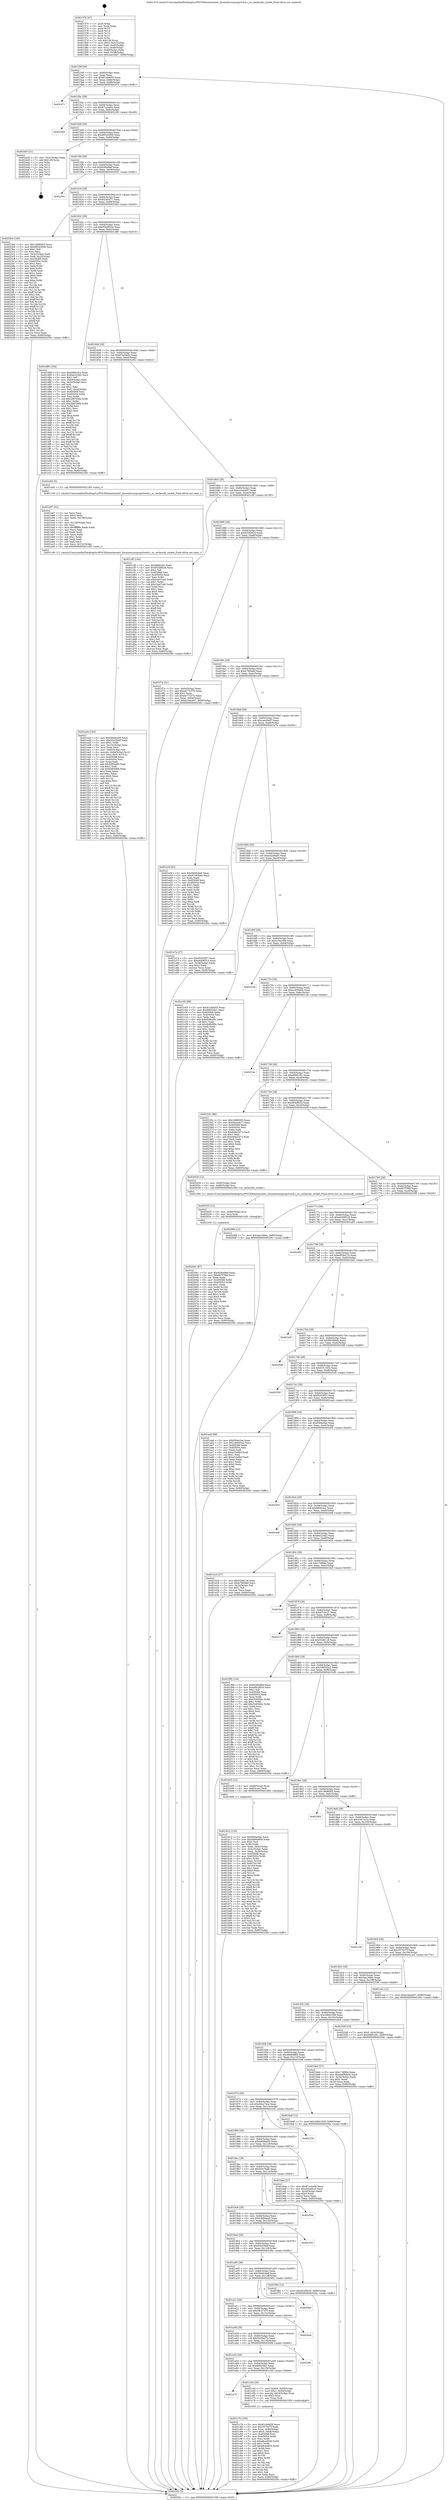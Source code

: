 digraph "0x401570" {
  label = "0x401570 (/mnt/c/Users/mathe/Desktop/tcc/POCII/binaries/extr_linuxnetsunrpcxprtsock.c_xs_reclassify_socket_Final-ollvm.out::main(0))"
  labelloc = "t"
  node[shape=record]

  Entry [label="",width=0.3,height=0.3,shape=circle,fillcolor=black,style=filled]
  "0x40159f" [label="{
     0x40159f [29]\l
     | [instrs]\l
     &nbsp;&nbsp;0x40159f \<+3\>: mov -0x80(%rbp),%eax\l
     &nbsp;&nbsp;0x4015a2 \<+2\>: mov %eax,%ecx\l
     &nbsp;&nbsp;0x4015a4 \<+6\>: sub $0x81c6dd55,%ecx\l
     &nbsp;&nbsp;0x4015aa \<+6\>: mov %eax,-0x84(%rbp)\l
     &nbsp;&nbsp;0x4015b0 \<+6\>: mov %ecx,-0x88(%rbp)\l
     &nbsp;&nbsp;0x4015b6 \<+6\>: je 0000000000402471 \<main+0xf01\>\l
  }"]
  "0x402471" [label="{
     0x402471\l
  }", style=dashed]
  "0x4015bc" [label="{
     0x4015bc [28]\l
     | [instrs]\l
     &nbsp;&nbsp;0x4015bc \<+5\>: jmp 00000000004015c1 \<main+0x51\>\l
     &nbsp;&nbsp;0x4015c1 \<+6\>: mov -0x84(%rbp),%eax\l
     &nbsp;&nbsp;0x4015c7 \<+5\>: sub $0x87cc4a04,%eax\l
     &nbsp;&nbsp;0x4015cc \<+6\>: mov %eax,-0x8c(%rbp)\l
     &nbsp;&nbsp;0x4015d2 \<+6\>: je 0000000000402249 \<main+0xcd9\>\l
  }"]
  Exit [label="",width=0.3,height=0.3,shape=circle,fillcolor=black,style=filled,peripheries=2]
  "0x402249" [label="{
     0x402249\l
  }", style=dashed]
  "0x4015d8" [label="{
     0x4015d8 [28]\l
     | [instrs]\l
     &nbsp;&nbsp;0x4015d8 \<+5\>: jmp 00000000004015dd \<main+0x6d\>\l
     &nbsp;&nbsp;0x4015dd \<+6\>: mov -0x84(%rbp),%eax\l
     &nbsp;&nbsp;0x4015e3 \<+5\>: sub $0x88543008,%eax\l
     &nbsp;&nbsp;0x4015e8 \<+6\>: mov %eax,-0x90(%rbp)\l
     &nbsp;&nbsp;0x4015ee \<+6\>: je 0000000000402440 \<main+0xed0\>\l
  }"]
  "0x402041" [label="{
     0x402041 [87]\l
     | [instrs]\l
     &nbsp;&nbsp;0x402041 \<+5\>: mov $0x9280d9ef,%eax\l
     &nbsp;&nbsp;0x402046 \<+5\>: mov $0xd97f7f9d,%ecx\l
     &nbsp;&nbsp;0x40204b \<+2\>: xor %edx,%edx\l
     &nbsp;&nbsp;0x40204d \<+8\>: mov 0x405068,%r8d\l
     &nbsp;&nbsp;0x402055 \<+8\>: mov 0x405054,%r9d\l
     &nbsp;&nbsp;0x40205d \<+3\>: sub $0x1,%edx\l
     &nbsp;&nbsp;0x402060 \<+3\>: mov %r8d,%r10d\l
     &nbsp;&nbsp;0x402063 \<+3\>: add %edx,%r10d\l
     &nbsp;&nbsp;0x402066 \<+4\>: imul %r10d,%r8d\l
     &nbsp;&nbsp;0x40206a \<+4\>: and $0x1,%r8d\l
     &nbsp;&nbsp;0x40206e \<+4\>: cmp $0x0,%r8d\l
     &nbsp;&nbsp;0x402072 \<+4\>: sete %r11b\l
     &nbsp;&nbsp;0x402076 \<+4\>: cmp $0xa,%r9d\l
     &nbsp;&nbsp;0x40207a \<+3\>: setl %bl\l
     &nbsp;&nbsp;0x40207d \<+3\>: mov %r11b,%r14b\l
     &nbsp;&nbsp;0x402080 \<+3\>: and %bl,%r14b\l
     &nbsp;&nbsp;0x402083 \<+3\>: xor %bl,%r11b\l
     &nbsp;&nbsp;0x402086 \<+3\>: or %r11b,%r14b\l
     &nbsp;&nbsp;0x402089 \<+4\>: test $0x1,%r14b\l
     &nbsp;&nbsp;0x40208d \<+3\>: cmovne %ecx,%eax\l
     &nbsp;&nbsp;0x402090 \<+3\>: mov %eax,-0x80(%rbp)\l
     &nbsp;&nbsp;0x402093 \<+5\>: jmp 000000000040256c \<main+0xffc\>\l
  }"]
  "0x402440" [label="{
     0x402440 [21]\l
     | [instrs]\l
     &nbsp;&nbsp;0x402440 \<+3\>: mov -0x2c(%rbp),%eax\l
     &nbsp;&nbsp;0x402443 \<+7\>: add $0x128,%rsp\l
     &nbsp;&nbsp;0x40244a \<+1\>: pop %rbx\l
     &nbsp;&nbsp;0x40244b \<+2\>: pop %r12\l
     &nbsp;&nbsp;0x40244d \<+2\>: pop %r13\l
     &nbsp;&nbsp;0x40244f \<+2\>: pop %r14\l
     &nbsp;&nbsp;0x402451 \<+2\>: pop %r15\l
     &nbsp;&nbsp;0x402453 \<+1\>: pop %rbp\l
     &nbsp;&nbsp;0x402454 \<+1\>: ret\l
  }"]
  "0x4015f4" [label="{
     0x4015f4 [28]\l
     | [instrs]\l
     &nbsp;&nbsp;0x4015f4 \<+5\>: jmp 00000000004015f9 \<main+0x89\>\l
     &nbsp;&nbsp;0x4015f9 \<+6\>: mov -0x84(%rbp),%eax\l
     &nbsp;&nbsp;0x4015ff \<+5\>: sub $0x9280d9ef,%eax\l
     &nbsp;&nbsp;0x401604 \<+6\>: mov %eax,-0x94(%rbp)\l
     &nbsp;&nbsp;0x40160a \<+6\>: je 000000000040250c \<main+0xf9c\>\l
  }"]
  "0x402035" [label="{
     0x402035 [12]\l
     | [instrs]\l
     &nbsp;&nbsp;0x402035 \<+4\>: mov -0x60(%rbp),%rsi\l
     &nbsp;&nbsp;0x402039 \<+3\>: mov %rsi,%rdi\l
     &nbsp;&nbsp;0x40203c \<+5\>: call 0000000000401030 \<free@plt\>\l
     | [calls]\l
     &nbsp;&nbsp;0x401030 \{1\} (unknown)\l
  }"]
  "0x40250c" [label="{
     0x40250c\l
  }", style=dashed]
  "0x401610" [label="{
     0x401610 [28]\l
     | [instrs]\l
     &nbsp;&nbsp;0x401610 \<+5\>: jmp 0000000000401615 \<main+0xa5\>\l
     &nbsp;&nbsp;0x401615 \<+6\>: mov -0x84(%rbp),%eax\l
     &nbsp;&nbsp;0x40161b \<+5\>: sub $0x92cecb77,%eax\l
     &nbsp;&nbsp;0x401620 \<+6\>: mov %eax,-0x98(%rbp)\l
     &nbsp;&nbsp;0x401626 \<+6\>: je 00000000004023b4 \<main+0xe44\>\l
  }"]
  "0x401ecb" [label="{
     0x401ecb [163]\l
     | [instrs]\l
     &nbsp;&nbsp;0x401ecb \<+5\>: mov $0x5849cbe8,%ecx\l
     &nbsp;&nbsp;0x401ed0 \<+5\>: mov $0x55a259ef,%edx\l
     &nbsp;&nbsp;0x401ed5 \<+3\>: mov $0x1,%r8b\l
     &nbsp;&nbsp;0x401ed8 \<+6\>: mov -0x13c(%rbp),%esi\l
     &nbsp;&nbsp;0x401ede \<+3\>: imul %eax,%esi\l
     &nbsp;&nbsp;0x401ee1 \<+4\>: mov -0x60(%rbp),%r9\l
     &nbsp;&nbsp;0x401ee5 \<+4\>: movslq -0x64(%rbp),%r10\l
     &nbsp;&nbsp;0x401ee9 \<+4\>: mov %esi,(%r9,%r10,4)\l
     &nbsp;&nbsp;0x401eed \<+7\>: mov 0x405068,%eax\l
     &nbsp;&nbsp;0x401ef4 \<+7\>: mov 0x405054,%esi\l
     &nbsp;&nbsp;0x401efb \<+2\>: mov %eax,%edi\l
     &nbsp;&nbsp;0x401efd \<+6\>: add $0xf2f04489,%edi\l
     &nbsp;&nbsp;0x401f03 \<+3\>: sub $0x1,%edi\l
     &nbsp;&nbsp;0x401f06 \<+6\>: sub $0xf2f04489,%edi\l
     &nbsp;&nbsp;0x401f0c \<+3\>: imul %edi,%eax\l
     &nbsp;&nbsp;0x401f0f \<+3\>: and $0x1,%eax\l
     &nbsp;&nbsp;0x401f12 \<+3\>: cmp $0x0,%eax\l
     &nbsp;&nbsp;0x401f15 \<+4\>: sete %r11b\l
     &nbsp;&nbsp;0x401f19 \<+3\>: cmp $0xa,%esi\l
     &nbsp;&nbsp;0x401f1c \<+3\>: setl %bl\l
     &nbsp;&nbsp;0x401f1f \<+3\>: mov %r11b,%r14b\l
     &nbsp;&nbsp;0x401f22 \<+4\>: xor $0xff,%r14b\l
     &nbsp;&nbsp;0x401f26 \<+3\>: mov %bl,%r15b\l
     &nbsp;&nbsp;0x401f29 \<+4\>: xor $0xff,%r15b\l
     &nbsp;&nbsp;0x401f2d \<+4\>: xor $0x0,%r8b\l
     &nbsp;&nbsp;0x401f31 \<+3\>: mov %r14b,%r12b\l
     &nbsp;&nbsp;0x401f34 \<+4\>: and $0x0,%r12b\l
     &nbsp;&nbsp;0x401f38 \<+3\>: and %r8b,%r11b\l
     &nbsp;&nbsp;0x401f3b \<+3\>: mov %r15b,%r13b\l
     &nbsp;&nbsp;0x401f3e \<+4\>: and $0x0,%r13b\l
     &nbsp;&nbsp;0x401f42 \<+3\>: and %r8b,%bl\l
     &nbsp;&nbsp;0x401f45 \<+3\>: or %r11b,%r12b\l
     &nbsp;&nbsp;0x401f48 \<+3\>: or %bl,%r13b\l
     &nbsp;&nbsp;0x401f4b \<+3\>: xor %r13b,%r12b\l
     &nbsp;&nbsp;0x401f4e \<+3\>: or %r15b,%r14b\l
     &nbsp;&nbsp;0x401f51 \<+4\>: xor $0xff,%r14b\l
     &nbsp;&nbsp;0x401f55 \<+4\>: or $0x0,%r8b\l
     &nbsp;&nbsp;0x401f59 \<+3\>: and %r8b,%r14b\l
     &nbsp;&nbsp;0x401f5c \<+3\>: or %r14b,%r12b\l
     &nbsp;&nbsp;0x401f5f \<+4\>: test $0x1,%r12b\l
     &nbsp;&nbsp;0x401f63 \<+3\>: cmovne %edx,%ecx\l
     &nbsp;&nbsp;0x401f66 \<+3\>: mov %ecx,-0x80(%rbp)\l
     &nbsp;&nbsp;0x401f69 \<+5\>: jmp 000000000040256c \<main+0xffc\>\l
  }"]
  "0x4023b4" [label="{
     0x4023b4 [140]\l
     | [instrs]\l
     &nbsp;&nbsp;0x4023b4 \<+5\>: mov $0x196f6005,%eax\l
     &nbsp;&nbsp;0x4023b9 \<+5\>: mov $0x88543008,%ecx\l
     &nbsp;&nbsp;0x4023be \<+2\>: mov $0x1,%dl\l
     &nbsp;&nbsp;0x4023c0 \<+2\>: xor %esi,%esi\l
     &nbsp;&nbsp;0x4023c2 \<+3\>: mov -0x3c(%rbp),%edi\l
     &nbsp;&nbsp;0x4023c5 \<+3\>: mov %edi,-0x2c(%rbp)\l
     &nbsp;&nbsp;0x4023c8 \<+7\>: mov 0x405068,%edi\l
     &nbsp;&nbsp;0x4023cf \<+8\>: mov 0x405054,%r8d\l
     &nbsp;&nbsp;0x4023d7 \<+3\>: sub $0x1,%esi\l
     &nbsp;&nbsp;0x4023da \<+3\>: mov %edi,%r9d\l
     &nbsp;&nbsp;0x4023dd \<+3\>: add %esi,%r9d\l
     &nbsp;&nbsp;0x4023e0 \<+4\>: imul %r9d,%edi\l
     &nbsp;&nbsp;0x4023e4 \<+3\>: and $0x1,%edi\l
     &nbsp;&nbsp;0x4023e7 \<+3\>: cmp $0x0,%edi\l
     &nbsp;&nbsp;0x4023ea \<+4\>: sete %r10b\l
     &nbsp;&nbsp;0x4023ee \<+4\>: cmp $0xa,%r8d\l
     &nbsp;&nbsp;0x4023f2 \<+4\>: setl %r11b\l
     &nbsp;&nbsp;0x4023f6 \<+3\>: mov %r10b,%bl\l
     &nbsp;&nbsp;0x4023f9 \<+3\>: xor $0xff,%bl\l
     &nbsp;&nbsp;0x4023fc \<+3\>: mov %r11b,%r14b\l
     &nbsp;&nbsp;0x4023ff \<+4\>: xor $0xff,%r14b\l
     &nbsp;&nbsp;0x402403 \<+3\>: xor $0x1,%dl\l
     &nbsp;&nbsp;0x402406 \<+3\>: mov %bl,%r15b\l
     &nbsp;&nbsp;0x402409 \<+4\>: and $0xff,%r15b\l
     &nbsp;&nbsp;0x40240d \<+3\>: and %dl,%r10b\l
     &nbsp;&nbsp;0x402410 \<+3\>: mov %r14b,%r12b\l
     &nbsp;&nbsp;0x402413 \<+4\>: and $0xff,%r12b\l
     &nbsp;&nbsp;0x402417 \<+3\>: and %dl,%r11b\l
     &nbsp;&nbsp;0x40241a \<+3\>: or %r10b,%r15b\l
     &nbsp;&nbsp;0x40241d \<+3\>: or %r11b,%r12b\l
     &nbsp;&nbsp;0x402420 \<+3\>: xor %r12b,%r15b\l
     &nbsp;&nbsp;0x402423 \<+3\>: or %r14b,%bl\l
     &nbsp;&nbsp;0x402426 \<+3\>: xor $0xff,%bl\l
     &nbsp;&nbsp;0x402429 \<+3\>: or $0x1,%dl\l
     &nbsp;&nbsp;0x40242c \<+2\>: and %dl,%bl\l
     &nbsp;&nbsp;0x40242e \<+3\>: or %bl,%r15b\l
     &nbsp;&nbsp;0x402431 \<+4\>: test $0x1,%r15b\l
     &nbsp;&nbsp;0x402435 \<+3\>: cmovne %ecx,%eax\l
     &nbsp;&nbsp;0x402438 \<+3\>: mov %eax,-0x80(%rbp)\l
     &nbsp;&nbsp;0x40243b \<+5\>: jmp 000000000040256c \<main+0xffc\>\l
  }"]
  "0x40162c" [label="{
     0x40162c [28]\l
     | [instrs]\l
     &nbsp;&nbsp;0x40162c \<+5\>: jmp 0000000000401631 \<main+0xc1\>\l
     &nbsp;&nbsp;0x401631 \<+6\>: mov -0x84(%rbp),%eax\l
     &nbsp;&nbsp;0x401637 \<+5\>: sub $0x9528852e,%eax\l
     &nbsp;&nbsp;0x40163c \<+6\>: mov %eax,-0x9c(%rbp)\l
     &nbsp;&nbsp;0x401642 \<+6\>: je 0000000000401d80 \<main+0x810\>\l
  }"]
  "0x401e97" [label="{
     0x401e97 [52]\l
     | [instrs]\l
     &nbsp;&nbsp;0x401e97 \<+2\>: xor %ecx,%ecx\l
     &nbsp;&nbsp;0x401e99 \<+5\>: mov $0x2,%edx\l
     &nbsp;&nbsp;0x401e9e \<+6\>: mov %edx,-0x138(%rbp)\l
     &nbsp;&nbsp;0x401ea4 \<+1\>: cltd\l
     &nbsp;&nbsp;0x401ea5 \<+6\>: mov -0x138(%rbp),%esi\l
     &nbsp;&nbsp;0x401eab \<+2\>: idiv %esi\l
     &nbsp;&nbsp;0x401ead \<+6\>: imul $0xfffffffe,%edx,%edx\l
     &nbsp;&nbsp;0x401eb3 \<+2\>: mov %ecx,%edi\l
     &nbsp;&nbsp;0x401eb5 \<+2\>: sub %edx,%edi\l
     &nbsp;&nbsp;0x401eb7 \<+2\>: mov %ecx,%edx\l
     &nbsp;&nbsp;0x401eb9 \<+3\>: sub $0x1,%edx\l
     &nbsp;&nbsp;0x401ebc \<+2\>: add %edx,%edi\l
     &nbsp;&nbsp;0x401ebe \<+2\>: sub %edi,%ecx\l
     &nbsp;&nbsp;0x401ec0 \<+6\>: mov %ecx,-0x13c(%rbp)\l
     &nbsp;&nbsp;0x401ec6 \<+5\>: call 0000000000401160 \<next_i\>\l
     | [calls]\l
     &nbsp;&nbsp;0x401160 \{1\} (/mnt/c/Users/mathe/Desktop/tcc/POCII/binaries/extr_linuxnetsunrpcxprtsock.c_xs_reclassify_socket_Final-ollvm.out::next_i)\l
  }"]
  "0x401d80" [label="{
     0x401d80 [164]\l
     | [instrs]\l
     &nbsp;&nbsp;0x401d80 \<+5\>: mov $0xfd66c4cc,%eax\l
     &nbsp;&nbsp;0x401d85 \<+5\>: mov $0xfee223d2,%ecx\l
     &nbsp;&nbsp;0x401d8a \<+2\>: mov $0x1,%dl\l
     &nbsp;&nbsp;0x401d8c \<+3\>: mov -0x64(%rbp),%esi\l
     &nbsp;&nbsp;0x401d8f \<+3\>: cmp -0x54(%rbp),%esi\l
     &nbsp;&nbsp;0x401d92 \<+4\>: setl %dil\l
     &nbsp;&nbsp;0x401d96 \<+4\>: and $0x1,%dil\l
     &nbsp;&nbsp;0x401d9a \<+4\>: mov %dil,-0x2d(%rbp)\l
     &nbsp;&nbsp;0x401d9e \<+7\>: mov 0x405068,%esi\l
     &nbsp;&nbsp;0x401da5 \<+8\>: mov 0x405054,%r8d\l
     &nbsp;&nbsp;0x401dad \<+3\>: mov %esi,%r9d\l
     &nbsp;&nbsp;0x401db0 \<+7\>: sub $0x288759fa,%r9d\l
     &nbsp;&nbsp;0x401db7 \<+4\>: sub $0x1,%r9d\l
     &nbsp;&nbsp;0x401dbb \<+7\>: add $0x288759fa,%r9d\l
     &nbsp;&nbsp;0x401dc2 \<+4\>: imul %r9d,%esi\l
     &nbsp;&nbsp;0x401dc6 \<+3\>: and $0x1,%esi\l
     &nbsp;&nbsp;0x401dc9 \<+3\>: cmp $0x0,%esi\l
     &nbsp;&nbsp;0x401dcc \<+4\>: sete %dil\l
     &nbsp;&nbsp;0x401dd0 \<+4\>: cmp $0xa,%r8d\l
     &nbsp;&nbsp;0x401dd4 \<+4\>: setl %r10b\l
     &nbsp;&nbsp;0x401dd8 \<+3\>: mov %dil,%r11b\l
     &nbsp;&nbsp;0x401ddb \<+4\>: xor $0xff,%r11b\l
     &nbsp;&nbsp;0x401ddf \<+3\>: mov %r10b,%bl\l
     &nbsp;&nbsp;0x401de2 \<+3\>: xor $0xff,%bl\l
     &nbsp;&nbsp;0x401de5 \<+3\>: xor $0x1,%dl\l
     &nbsp;&nbsp;0x401de8 \<+3\>: mov %r11b,%r14b\l
     &nbsp;&nbsp;0x401deb \<+4\>: and $0xff,%r14b\l
     &nbsp;&nbsp;0x401def \<+3\>: and %dl,%dil\l
     &nbsp;&nbsp;0x401df2 \<+3\>: mov %bl,%r15b\l
     &nbsp;&nbsp;0x401df5 \<+4\>: and $0xff,%r15b\l
     &nbsp;&nbsp;0x401df9 \<+3\>: and %dl,%r10b\l
     &nbsp;&nbsp;0x401dfc \<+3\>: or %dil,%r14b\l
     &nbsp;&nbsp;0x401dff \<+3\>: or %r10b,%r15b\l
     &nbsp;&nbsp;0x401e02 \<+3\>: xor %r15b,%r14b\l
     &nbsp;&nbsp;0x401e05 \<+3\>: or %bl,%r11b\l
     &nbsp;&nbsp;0x401e08 \<+4\>: xor $0xff,%r11b\l
     &nbsp;&nbsp;0x401e0c \<+3\>: or $0x1,%dl\l
     &nbsp;&nbsp;0x401e0f \<+3\>: and %dl,%r11b\l
     &nbsp;&nbsp;0x401e12 \<+3\>: or %r11b,%r14b\l
     &nbsp;&nbsp;0x401e15 \<+4\>: test $0x1,%r14b\l
     &nbsp;&nbsp;0x401e19 \<+3\>: cmovne %ecx,%eax\l
     &nbsp;&nbsp;0x401e1c \<+3\>: mov %eax,-0x80(%rbp)\l
     &nbsp;&nbsp;0x401e1f \<+5\>: jmp 000000000040256c \<main+0xffc\>\l
  }"]
  "0x401648" [label="{
     0x401648 [28]\l
     | [instrs]\l
     &nbsp;&nbsp;0x401648 \<+5\>: jmp 000000000040164d \<main+0xdd\>\l
     &nbsp;&nbsp;0x40164d \<+6\>: mov -0x84(%rbp),%eax\l
     &nbsp;&nbsp;0x401653 \<+5\>: sub $0x97e83b6c,%eax\l
     &nbsp;&nbsp;0x401658 \<+6\>: mov %eax,-0xa0(%rbp)\l
     &nbsp;&nbsp;0x40165e \<+6\>: je 0000000000401e92 \<main+0x922\>\l
  }"]
  "0x401c7b" [label="{
     0x401c7b [105]\l
     | [instrs]\l
     &nbsp;&nbsp;0x401c7b \<+5\>: mov $0x81c6dd55,%ecx\l
     &nbsp;&nbsp;0x401c80 \<+5\>: mov $0x357f1f7f,%edx\l
     &nbsp;&nbsp;0x401c85 \<+4\>: mov %rax,-0x60(%rbp)\l
     &nbsp;&nbsp;0x401c89 \<+7\>: movl $0x0,-0x64(%rbp)\l
     &nbsp;&nbsp;0x401c90 \<+7\>: mov 0x405068,%esi\l
     &nbsp;&nbsp;0x401c97 \<+8\>: mov 0x405054,%r8d\l
     &nbsp;&nbsp;0x401c9f \<+3\>: mov %esi,%r9d\l
     &nbsp;&nbsp;0x401ca2 \<+7\>: sub $0xe8ca4930,%r9d\l
     &nbsp;&nbsp;0x401ca9 \<+4\>: sub $0x1,%r9d\l
     &nbsp;&nbsp;0x401cad \<+7\>: add $0xe8ca4930,%r9d\l
     &nbsp;&nbsp;0x401cb4 \<+4\>: imul %r9d,%esi\l
     &nbsp;&nbsp;0x401cb8 \<+3\>: and $0x1,%esi\l
     &nbsp;&nbsp;0x401cbb \<+3\>: cmp $0x0,%esi\l
     &nbsp;&nbsp;0x401cbe \<+4\>: sete %r10b\l
     &nbsp;&nbsp;0x401cc2 \<+4\>: cmp $0xa,%r8d\l
     &nbsp;&nbsp;0x401cc6 \<+4\>: setl %r11b\l
     &nbsp;&nbsp;0x401cca \<+3\>: mov %r10b,%bl\l
     &nbsp;&nbsp;0x401ccd \<+3\>: and %r11b,%bl\l
     &nbsp;&nbsp;0x401cd0 \<+3\>: xor %r11b,%r10b\l
     &nbsp;&nbsp;0x401cd3 \<+3\>: or %r10b,%bl\l
     &nbsp;&nbsp;0x401cd6 \<+3\>: test $0x1,%bl\l
     &nbsp;&nbsp;0x401cd9 \<+3\>: cmovne %edx,%ecx\l
     &nbsp;&nbsp;0x401cdc \<+3\>: mov %ecx,-0x80(%rbp)\l
     &nbsp;&nbsp;0x401cdf \<+5\>: jmp 000000000040256c \<main+0xffc\>\l
  }"]
  "0x401e92" [label="{
     0x401e92 [5]\l
     | [instrs]\l
     &nbsp;&nbsp;0x401e92 \<+5\>: call 0000000000401160 \<next_i\>\l
     | [calls]\l
     &nbsp;&nbsp;0x401160 \{1\} (/mnt/c/Users/mathe/Desktop/tcc/POCII/binaries/extr_linuxnetsunrpcxprtsock.c_xs_reclassify_socket_Final-ollvm.out::next_i)\l
  }"]
  "0x401664" [label="{
     0x401664 [28]\l
     | [instrs]\l
     &nbsp;&nbsp;0x401664 \<+5\>: jmp 0000000000401669 \<main+0xf9\>\l
     &nbsp;&nbsp;0x401669 \<+6\>: mov -0x84(%rbp),%eax\l
     &nbsp;&nbsp;0x40166f \<+5\>: sub $0xa1bdcb07,%eax\l
     &nbsp;&nbsp;0x401674 \<+6\>: mov %eax,-0xa4(%rbp)\l
     &nbsp;&nbsp;0x40167a \<+6\>: je 0000000000401cf0 \<main+0x780\>\l
  }"]
  "0x401a70" [label="{
     0x401a70\l
  }", style=dashed]
  "0x401cf0" [label="{
     0x401cf0 [144]\l
     | [instrs]\l
     &nbsp;&nbsp;0x401cf0 \<+5\>: mov $0xfd66c4cc,%eax\l
     &nbsp;&nbsp;0x401cf5 \<+5\>: mov $0x9528852e,%ecx\l
     &nbsp;&nbsp;0x401cfa \<+2\>: mov $0x1,%dl\l
     &nbsp;&nbsp;0x401cfc \<+7\>: mov 0x405068,%esi\l
     &nbsp;&nbsp;0x401d03 \<+7\>: mov 0x405054,%edi\l
     &nbsp;&nbsp;0x401d0a \<+3\>: mov %esi,%r8d\l
     &nbsp;&nbsp;0x401d0d \<+7\>: add $0xc5a47cd0,%r8d\l
     &nbsp;&nbsp;0x401d14 \<+4\>: sub $0x1,%r8d\l
     &nbsp;&nbsp;0x401d18 \<+7\>: sub $0xc5a47cd0,%r8d\l
     &nbsp;&nbsp;0x401d1f \<+4\>: imul %r8d,%esi\l
     &nbsp;&nbsp;0x401d23 \<+3\>: and $0x1,%esi\l
     &nbsp;&nbsp;0x401d26 \<+3\>: cmp $0x0,%esi\l
     &nbsp;&nbsp;0x401d29 \<+4\>: sete %r9b\l
     &nbsp;&nbsp;0x401d2d \<+3\>: cmp $0xa,%edi\l
     &nbsp;&nbsp;0x401d30 \<+4\>: setl %r10b\l
     &nbsp;&nbsp;0x401d34 \<+3\>: mov %r9b,%r11b\l
     &nbsp;&nbsp;0x401d37 \<+4\>: xor $0xff,%r11b\l
     &nbsp;&nbsp;0x401d3b \<+3\>: mov %r10b,%bl\l
     &nbsp;&nbsp;0x401d3e \<+3\>: xor $0xff,%bl\l
     &nbsp;&nbsp;0x401d41 \<+3\>: xor $0x1,%dl\l
     &nbsp;&nbsp;0x401d44 \<+3\>: mov %r11b,%r14b\l
     &nbsp;&nbsp;0x401d47 \<+4\>: and $0xff,%r14b\l
     &nbsp;&nbsp;0x401d4b \<+3\>: and %dl,%r9b\l
     &nbsp;&nbsp;0x401d4e \<+3\>: mov %bl,%r15b\l
     &nbsp;&nbsp;0x401d51 \<+4\>: and $0xff,%r15b\l
     &nbsp;&nbsp;0x401d55 \<+3\>: and %dl,%r10b\l
     &nbsp;&nbsp;0x401d58 \<+3\>: or %r9b,%r14b\l
     &nbsp;&nbsp;0x401d5b \<+3\>: or %r10b,%r15b\l
     &nbsp;&nbsp;0x401d5e \<+3\>: xor %r15b,%r14b\l
     &nbsp;&nbsp;0x401d61 \<+3\>: or %bl,%r11b\l
     &nbsp;&nbsp;0x401d64 \<+4\>: xor $0xff,%r11b\l
     &nbsp;&nbsp;0x401d68 \<+3\>: or $0x1,%dl\l
     &nbsp;&nbsp;0x401d6b \<+3\>: and %dl,%r11b\l
     &nbsp;&nbsp;0x401d6e \<+3\>: or %r11b,%r14b\l
     &nbsp;&nbsp;0x401d71 \<+4\>: test $0x1,%r14b\l
     &nbsp;&nbsp;0x401d75 \<+3\>: cmovne %ecx,%eax\l
     &nbsp;&nbsp;0x401d78 \<+3\>: mov %eax,-0x80(%rbp)\l
     &nbsp;&nbsp;0x401d7b \<+5\>: jmp 000000000040256c \<main+0xffc\>\l
  }"]
  "0x401680" [label="{
     0x401680 [28]\l
     | [instrs]\l
     &nbsp;&nbsp;0x401680 \<+5\>: jmp 0000000000401685 \<main+0x115\>\l
     &nbsp;&nbsp;0x401685 \<+6\>: mov -0x84(%rbp),%eax\l
     &nbsp;&nbsp;0x40168b \<+5\>: sub $0xb02f5624,%eax\l
     &nbsp;&nbsp;0x401690 \<+6\>: mov %eax,-0xa8(%rbp)\l
     &nbsp;&nbsp;0x401696 \<+6\>: je 0000000000401f7a \<main+0xa0a\>\l
  }"]
  "0x401c5d" [label="{
     0x401c5d [30]\l
     | [instrs]\l
     &nbsp;&nbsp;0x401c5d \<+7\>: movl $0x64,-0x50(%rbp)\l
     &nbsp;&nbsp;0x401c64 \<+7\>: movl $0x1,-0x54(%rbp)\l
     &nbsp;&nbsp;0x401c6b \<+4\>: movslq -0x54(%rbp),%rax\l
     &nbsp;&nbsp;0x401c6f \<+4\>: shl $0x2,%rax\l
     &nbsp;&nbsp;0x401c73 \<+3\>: mov %rax,%rdi\l
     &nbsp;&nbsp;0x401c76 \<+5\>: call 0000000000401050 \<malloc@plt\>\l
     | [calls]\l
     &nbsp;&nbsp;0x401050 \{1\} (unknown)\l
  }"]
  "0x401f7a" [label="{
     0x401f7a [31]\l
     | [instrs]\l
     &nbsp;&nbsp;0x401f7a \<+3\>: mov -0x64(%rbp),%eax\l
     &nbsp;&nbsp;0x401f7d \<+5\>: add $0xee77237b,%eax\l
     &nbsp;&nbsp;0x401f82 \<+3\>: add $0x1,%eax\l
     &nbsp;&nbsp;0x401f85 \<+5\>: sub $0xee77237b,%eax\l
     &nbsp;&nbsp;0x401f8a \<+3\>: mov %eax,-0x64(%rbp)\l
     &nbsp;&nbsp;0x401f8d \<+7\>: movl $0xa1bdcb07,-0x80(%rbp)\l
     &nbsp;&nbsp;0x401f94 \<+5\>: jmp 000000000040256c \<main+0xffc\>\l
  }"]
  "0x40169c" [label="{
     0x40169c [28]\l
     | [instrs]\l
     &nbsp;&nbsp;0x40169c \<+5\>: jmp 00000000004016a1 \<main+0x131\>\l
     &nbsp;&nbsp;0x4016a1 \<+6\>: mov -0x84(%rbp),%eax\l
     &nbsp;&nbsp;0x4016a7 \<+5\>: sub $0xb78f5dbf,%eax\l
     &nbsp;&nbsp;0x4016ac \<+6\>: mov %eax,-0xac(%rbp)\l
     &nbsp;&nbsp;0x4016b2 \<+6\>: je 0000000000401e3f \<main+0x8cf\>\l
  }"]
  "0x401a54" [label="{
     0x401a54 [28]\l
     | [instrs]\l
     &nbsp;&nbsp;0x401a54 \<+5\>: jmp 0000000000401a59 \<main+0x4e9\>\l
     &nbsp;&nbsp;0x401a59 \<+6\>: mov -0x84(%rbp),%eax\l
     &nbsp;&nbsp;0x401a5f \<+5\>: sub $0x66f25de1,%eax\l
     &nbsp;&nbsp;0x401a64 \<+6\>: mov %eax,-0x134(%rbp)\l
     &nbsp;&nbsp;0x401a6a \<+6\>: je 0000000000401c5d \<main+0x6ed\>\l
  }"]
  "0x401e3f" [label="{
     0x401e3f [83]\l
     | [instrs]\l
     &nbsp;&nbsp;0x401e3f \<+5\>: mov $0x5849cbe8,%eax\l
     &nbsp;&nbsp;0x401e44 \<+5\>: mov $0x97e83b6c,%ecx\l
     &nbsp;&nbsp;0x401e49 \<+2\>: xor %edx,%edx\l
     &nbsp;&nbsp;0x401e4b \<+7\>: mov 0x405068,%esi\l
     &nbsp;&nbsp;0x401e52 \<+7\>: mov 0x405054,%edi\l
     &nbsp;&nbsp;0x401e59 \<+3\>: sub $0x1,%edx\l
     &nbsp;&nbsp;0x401e5c \<+3\>: mov %esi,%r8d\l
     &nbsp;&nbsp;0x401e5f \<+3\>: add %edx,%r8d\l
     &nbsp;&nbsp;0x401e62 \<+4\>: imul %r8d,%esi\l
     &nbsp;&nbsp;0x401e66 \<+3\>: and $0x1,%esi\l
     &nbsp;&nbsp;0x401e69 \<+3\>: cmp $0x0,%esi\l
     &nbsp;&nbsp;0x401e6c \<+4\>: sete %r9b\l
     &nbsp;&nbsp;0x401e70 \<+3\>: cmp $0xa,%edi\l
     &nbsp;&nbsp;0x401e73 \<+4\>: setl %r10b\l
     &nbsp;&nbsp;0x401e77 \<+3\>: mov %r9b,%r11b\l
     &nbsp;&nbsp;0x401e7a \<+3\>: and %r10b,%r11b\l
     &nbsp;&nbsp;0x401e7d \<+3\>: xor %r10b,%r9b\l
     &nbsp;&nbsp;0x401e80 \<+3\>: or %r9b,%r11b\l
     &nbsp;&nbsp;0x401e83 \<+4\>: test $0x1,%r11b\l
     &nbsp;&nbsp;0x401e87 \<+3\>: cmovne %ecx,%eax\l
     &nbsp;&nbsp;0x401e8a \<+3\>: mov %eax,-0x80(%rbp)\l
     &nbsp;&nbsp;0x401e8d \<+5\>: jmp 000000000040256c \<main+0xffc\>\l
  }"]
  "0x4016b8" [label="{
     0x4016b8 [28]\l
     | [instrs]\l
     &nbsp;&nbsp;0x4016b8 \<+5\>: jmp 00000000004016bd \<main+0x14d\>\l
     &nbsp;&nbsp;0x4016bd \<+6\>: mov -0x84(%rbp),%eax\l
     &nbsp;&nbsp;0x4016c3 \<+5\>: sub $0xcaec0ad7,%eax\l
     &nbsp;&nbsp;0x4016c8 \<+6\>: mov %eax,-0xb0(%rbp)\l
     &nbsp;&nbsp;0x4016ce \<+6\>: je 0000000000401a7a \<main+0x50a\>\l
  }"]
  "0x4020f4" [label="{
     0x4020f4\l
  }", style=dashed]
  "0x401a7a" [label="{
     0x401a7a [27]\l
     | [instrs]\l
     &nbsp;&nbsp;0x401a7a \<+5\>: mov $0xf5263f57,%eax\l
     &nbsp;&nbsp;0x401a7f \<+5\>: mov $0xe6498519,%ecx\l
     &nbsp;&nbsp;0x401a84 \<+3\>: mov -0x38(%rbp),%edx\l
     &nbsp;&nbsp;0x401a87 \<+3\>: cmp $0x2,%edx\l
     &nbsp;&nbsp;0x401a8a \<+3\>: cmovne %ecx,%eax\l
     &nbsp;&nbsp;0x401a8d \<+3\>: mov %eax,-0x80(%rbp)\l
     &nbsp;&nbsp;0x401a90 \<+5\>: jmp 000000000040256c \<main+0xffc\>\l
  }"]
  "0x4016d4" [label="{
     0x4016d4 [28]\l
     | [instrs]\l
     &nbsp;&nbsp;0x4016d4 \<+5\>: jmp 00000000004016d9 \<main+0x169\>\l
     &nbsp;&nbsp;0x4016d9 \<+6\>: mov -0x84(%rbp),%eax\l
     &nbsp;&nbsp;0x4016df \<+5\>: sub $0xcb2a6ee5,%eax\l
     &nbsp;&nbsp;0x4016e4 \<+6\>: mov %eax,-0xb4(%rbp)\l
     &nbsp;&nbsp;0x4016ea \<+6\>: je 0000000000401c05 \<main+0x695\>\l
  }"]
  "0x40256c" [label="{
     0x40256c [5]\l
     | [instrs]\l
     &nbsp;&nbsp;0x40256c \<+5\>: jmp 000000000040159f \<main+0x2f\>\l
  }"]
  "0x401570" [label="{
     0x401570 [47]\l
     | [instrs]\l
     &nbsp;&nbsp;0x401570 \<+1\>: push %rbp\l
     &nbsp;&nbsp;0x401571 \<+3\>: mov %rsp,%rbp\l
     &nbsp;&nbsp;0x401574 \<+2\>: push %r15\l
     &nbsp;&nbsp;0x401576 \<+2\>: push %r14\l
     &nbsp;&nbsp;0x401578 \<+2\>: push %r13\l
     &nbsp;&nbsp;0x40157a \<+2\>: push %r12\l
     &nbsp;&nbsp;0x40157c \<+1\>: push %rbx\l
     &nbsp;&nbsp;0x40157d \<+7\>: sub $0x128,%rsp\l
     &nbsp;&nbsp;0x401584 \<+7\>: movl $0x0,-0x3c(%rbp)\l
     &nbsp;&nbsp;0x40158b \<+3\>: mov %edi,-0x40(%rbp)\l
     &nbsp;&nbsp;0x40158e \<+4\>: mov %rsi,-0x48(%rbp)\l
     &nbsp;&nbsp;0x401592 \<+3\>: mov -0x40(%rbp),%edi\l
     &nbsp;&nbsp;0x401595 \<+3\>: mov %edi,-0x38(%rbp)\l
     &nbsp;&nbsp;0x401598 \<+7\>: movl $0xcaec0ad7,-0x80(%rbp)\l
  }"]
  "0x401a38" [label="{
     0x401a38 [28]\l
     | [instrs]\l
     &nbsp;&nbsp;0x401a38 \<+5\>: jmp 0000000000401a3d \<main+0x4cd\>\l
     &nbsp;&nbsp;0x401a3d \<+6\>: mov -0x84(%rbp),%eax\l
     &nbsp;&nbsp;0x401a43 \<+5\>: sub $0x5b35e372,%eax\l
     &nbsp;&nbsp;0x401a48 \<+6\>: mov %eax,-0x130(%rbp)\l
     &nbsp;&nbsp;0x401a4e \<+6\>: je 00000000004020f4 \<main+0xb84\>\l
  }"]
  "0x401c05" [label="{
     0x401c05 [88]\l
     | [instrs]\l
     &nbsp;&nbsp;0x401c05 \<+5\>: mov $0x81c6dd55,%eax\l
     &nbsp;&nbsp;0x401c0a \<+5\>: mov $0x66f25de1,%ecx\l
     &nbsp;&nbsp;0x401c0f \<+7\>: mov 0x405068,%edx\l
     &nbsp;&nbsp;0x401c16 \<+7\>: mov 0x405054,%esi\l
     &nbsp;&nbsp;0x401c1d \<+2\>: mov %edx,%edi\l
     &nbsp;&nbsp;0x401c1f \<+6\>: add $0xdb8b5f6c,%edi\l
     &nbsp;&nbsp;0x401c25 \<+3\>: sub $0x1,%edi\l
     &nbsp;&nbsp;0x401c28 \<+6\>: sub $0xdb8b5f6c,%edi\l
     &nbsp;&nbsp;0x401c2e \<+3\>: imul %edi,%edx\l
     &nbsp;&nbsp;0x401c31 \<+3\>: and $0x1,%edx\l
     &nbsp;&nbsp;0x401c34 \<+3\>: cmp $0x0,%edx\l
     &nbsp;&nbsp;0x401c37 \<+4\>: sete %r8b\l
     &nbsp;&nbsp;0x401c3b \<+3\>: cmp $0xa,%esi\l
     &nbsp;&nbsp;0x401c3e \<+4\>: setl %r9b\l
     &nbsp;&nbsp;0x401c42 \<+3\>: mov %r8b,%r10b\l
     &nbsp;&nbsp;0x401c45 \<+3\>: and %r9b,%r10b\l
     &nbsp;&nbsp;0x401c48 \<+3\>: xor %r9b,%r8b\l
     &nbsp;&nbsp;0x401c4b \<+3\>: or %r8b,%r10b\l
     &nbsp;&nbsp;0x401c4e \<+4\>: test $0x1,%r10b\l
     &nbsp;&nbsp;0x401c52 \<+3\>: cmovne %ecx,%eax\l
     &nbsp;&nbsp;0x401c55 \<+3\>: mov %eax,-0x80(%rbp)\l
     &nbsp;&nbsp;0x401c58 \<+5\>: jmp 000000000040256c \<main+0xffc\>\l
  }"]
  "0x4016f0" [label="{
     0x4016f0 [28]\l
     | [instrs]\l
     &nbsp;&nbsp;0x4016f0 \<+5\>: jmp 00000000004016f5 \<main+0x185\>\l
     &nbsp;&nbsp;0x4016f5 \<+6\>: mov -0x84(%rbp),%eax\l
     &nbsp;&nbsp;0x4016fb \<+5\>: sub $0xcc3ac099,%eax\l
     &nbsp;&nbsp;0x401700 \<+6\>: mov %eax,-0xb8(%rbp)\l
     &nbsp;&nbsp;0x401706 \<+6\>: je 000000000040233d \<main+0xdcd\>\l
  }"]
  "0x4020a4" [label="{
     0x4020a4\l
  }", style=dashed]
  "0x40233d" [label="{
     0x40233d\l
  }", style=dashed]
  "0x40170c" [label="{
     0x40170c [28]\l
     | [instrs]\l
     &nbsp;&nbsp;0x40170c \<+5\>: jmp 0000000000401711 \<main+0x1a1\>\l
     &nbsp;&nbsp;0x401711 \<+6\>: mov -0x84(%rbp),%eax\l
     &nbsp;&nbsp;0x401717 \<+5\>: sub $0xcc459264,%eax\l
     &nbsp;&nbsp;0x40171c \<+6\>: mov %eax,-0xbc(%rbp)\l
     &nbsp;&nbsp;0x401722 \<+6\>: je 000000000040214e \<main+0xbde\>\l
  }"]
  "0x401a1c" [label="{
     0x401a1c [28]\l
     | [instrs]\l
     &nbsp;&nbsp;0x401a1c \<+5\>: jmp 0000000000401a21 \<main+0x4b1\>\l
     &nbsp;&nbsp;0x401a21 \<+6\>: mov -0x84(%rbp),%eax\l
     &nbsp;&nbsp;0x401a27 \<+5\>: sub $0x59c27d7f,%eax\l
     &nbsp;&nbsp;0x401a2c \<+6\>: mov %eax,-0x12c(%rbp)\l
     &nbsp;&nbsp;0x401a32 \<+6\>: je 00000000004020a4 \<main+0xb34\>\l
  }"]
  "0x40214e" [label="{
     0x40214e\l
  }", style=dashed]
  "0x401728" [label="{
     0x401728 [28]\l
     | [instrs]\l
     &nbsp;&nbsp;0x401728 \<+5\>: jmp 000000000040172d \<main+0x1bd\>\l
     &nbsp;&nbsp;0x40172d \<+6\>: mov -0x84(%rbp),%eax\l
     &nbsp;&nbsp;0x401733 \<+5\>: sub $0xd66fc281,%eax\l
     &nbsp;&nbsp;0x401738 \<+6\>: mov %eax,-0xc0(%rbp)\l
     &nbsp;&nbsp;0x40173e \<+6\>: je 000000000040235c \<main+0xdec\>\l
  }"]
  "0x4024b2" [label="{
     0x4024b2\l
  }", style=dashed]
  "0x40235c" [label="{
     0x40235c [88]\l
     | [instrs]\l
     &nbsp;&nbsp;0x40235c \<+5\>: mov $0x196f6005,%eax\l
     &nbsp;&nbsp;0x402361 \<+5\>: mov $0x92cecb77,%ecx\l
     &nbsp;&nbsp;0x402366 \<+7\>: mov 0x405068,%edx\l
     &nbsp;&nbsp;0x40236d \<+7\>: mov 0x405054,%esi\l
     &nbsp;&nbsp;0x402374 \<+2\>: mov %edx,%edi\l
     &nbsp;&nbsp;0x402376 \<+6\>: sub $0x6dde2473,%edi\l
     &nbsp;&nbsp;0x40237c \<+3\>: sub $0x1,%edi\l
     &nbsp;&nbsp;0x40237f \<+6\>: add $0x6dde2473,%edi\l
     &nbsp;&nbsp;0x402385 \<+3\>: imul %edi,%edx\l
     &nbsp;&nbsp;0x402388 \<+3\>: and $0x1,%edx\l
     &nbsp;&nbsp;0x40238b \<+3\>: cmp $0x0,%edx\l
     &nbsp;&nbsp;0x40238e \<+4\>: sete %r8b\l
     &nbsp;&nbsp;0x402392 \<+3\>: cmp $0xa,%esi\l
     &nbsp;&nbsp;0x402395 \<+4\>: setl %r9b\l
     &nbsp;&nbsp;0x402399 \<+3\>: mov %r8b,%r10b\l
     &nbsp;&nbsp;0x40239c \<+3\>: and %r9b,%r10b\l
     &nbsp;&nbsp;0x40239f \<+3\>: xor %r9b,%r8b\l
     &nbsp;&nbsp;0x4023a2 \<+3\>: or %r8b,%r10b\l
     &nbsp;&nbsp;0x4023a5 \<+4\>: test $0x1,%r10b\l
     &nbsp;&nbsp;0x4023a9 \<+3\>: cmovne %ecx,%eax\l
     &nbsp;&nbsp;0x4023ac \<+3\>: mov %eax,-0x80(%rbp)\l
     &nbsp;&nbsp;0x4023af \<+5\>: jmp 000000000040256c \<main+0xffc\>\l
  }"]
  "0x401744" [label="{
     0x401744 [28]\l
     | [instrs]\l
     &nbsp;&nbsp;0x401744 \<+5\>: jmp 0000000000401749 \<main+0x1d9\>\l
     &nbsp;&nbsp;0x401749 \<+6\>: mov -0x84(%rbp),%eax\l
     &nbsp;&nbsp;0x40174f \<+5\>: sub $0xd942fb5d,%eax\l
     &nbsp;&nbsp;0x401754 \<+6\>: mov %eax,-0xc4(%rbp)\l
     &nbsp;&nbsp;0x40175a \<+6\>: je 0000000000402029 \<main+0xab9\>\l
  }"]
  "0x401a00" [label="{
     0x401a00 [28]\l
     | [instrs]\l
     &nbsp;&nbsp;0x401a00 \<+5\>: jmp 0000000000401a05 \<main+0x495\>\l
     &nbsp;&nbsp;0x401a05 \<+6\>: mov -0x84(%rbp),%eax\l
     &nbsp;&nbsp;0x401a0b \<+5\>: sub $0x5849cbe8,%eax\l
     &nbsp;&nbsp;0x401a10 \<+6\>: mov %eax,-0x128(%rbp)\l
     &nbsp;&nbsp;0x401a16 \<+6\>: je 00000000004024b2 \<main+0xf42\>\l
  }"]
  "0x402029" [label="{
     0x402029 [12]\l
     | [instrs]\l
     &nbsp;&nbsp;0x402029 \<+3\>: mov -0x50(%rbp),%edi\l
     &nbsp;&nbsp;0x40202c \<+4\>: mov -0x60(%rbp),%rsi\l
     &nbsp;&nbsp;0x402030 \<+5\>: call 0000000000401560 \<xs_reclassify_socket\>\l
     | [calls]\l
     &nbsp;&nbsp;0x401560 \{1\} (/mnt/c/Users/mathe/Desktop/tcc/POCII/binaries/extr_linuxnetsunrpcxprtsock.c_xs_reclassify_socket_Final-ollvm.out::xs_reclassify_socket)\l
  }"]
  "0x401760" [label="{
     0x401760 [28]\l
     | [instrs]\l
     &nbsp;&nbsp;0x401760 \<+5\>: jmp 0000000000401765 \<main+0x1f5\>\l
     &nbsp;&nbsp;0x401765 \<+6\>: mov -0x84(%rbp),%eax\l
     &nbsp;&nbsp;0x40176b \<+5\>: sub $0xd97f7f9d,%eax\l
     &nbsp;&nbsp;0x401770 \<+6\>: mov %eax,-0xc8(%rbp)\l
     &nbsp;&nbsp;0x401776 \<+6\>: je 0000000000402098 \<main+0xb28\>\l
  }"]
  "0x401f6e" [label="{
     0x401f6e [12]\l
     | [instrs]\l
     &nbsp;&nbsp;0x401f6e \<+7\>: movl $0xb02f5624,-0x80(%rbp)\l
     &nbsp;&nbsp;0x401f75 \<+5\>: jmp 000000000040256c \<main+0xffc\>\l
  }"]
  "0x402098" [label="{
     0x402098 [12]\l
     | [instrs]\l
     &nbsp;&nbsp;0x402098 \<+7\>: movl $0x3ae169ee,-0x80(%rbp)\l
     &nbsp;&nbsp;0x40209f \<+5\>: jmp 000000000040256c \<main+0xffc\>\l
  }"]
  "0x40177c" [label="{
     0x40177c [28]\l
     | [instrs]\l
     &nbsp;&nbsp;0x40177c \<+5\>: jmp 0000000000401781 \<main+0x211\>\l
     &nbsp;&nbsp;0x401781 \<+6\>: mov -0x84(%rbp),%eax\l
     &nbsp;&nbsp;0x401787 \<+5\>: sub $0xe6498519,%eax\l
     &nbsp;&nbsp;0x40178c \<+6\>: mov %eax,-0xcc(%rbp)\l
     &nbsp;&nbsp;0x401792 \<+6\>: je 0000000000401a95 \<main+0x525\>\l
  }"]
  "0x4019e4" [label="{
     0x4019e4 [28]\l
     | [instrs]\l
     &nbsp;&nbsp;0x4019e4 \<+5\>: jmp 00000000004019e9 \<main+0x479\>\l
     &nbsp;&nbsp;0x4019e9 \<+6\>: mov -0x84(%rbp),%eax\l
     &nbsp;&nbsp;0x4019ef \<+5\>: sub $0x55a259ef,%eax\l
     &nbsp;&nbsp;0x4019f4 \<+6\>: mov %eax,-0x124(%rbp)\l
     &nbsp;&nbsp;0x4019fa \<+6\>: je 0000000000401f6e \<main+0x9fe\>\l
  }"]
  "0x401a95" [label="{
     0x401a95\l
  }", style=dashed]
  "0x401798" [label="{
     0x401798 [28]\l
     | [instrs]\l
     &nbsp;&nbsp;0x401798 \<+5\>: jmp 000000000040179d \<main+0x22d\>\l
     &nbsp;&nbsp;0x40179d \<+6\>: mov -0x84(%rbp),%eax\l
     &nbsp;&nbsp;0x4017a3 \<+5\>: sub $0xe95db11b,%eax\l
     &nbsp;&nbsp;0x4017a8 \<+6\>: mov %eax,-0xd0(%rbp)\l
     &nbsp;&nbsp;0x4017ae \<+6\>: je 00000000004022e5 \<main+0xd75\>\l
  }"]
  "0x402255" [label="{
     0x402255\l
  }", style=dashed]
  "0x4022e5" [label="{
     0x4022e5\l
  }", style=dashed]
  "0x4017b4" [label="{
     0x4017b4 [28]\l
     | [instrs]\l
     &nbsp;&nbsp;0x4017b4 \<+5\>: jmp 00000000004017b9 \<main+0x249\>\l
     &nbsp;&nbsp;0x4017b9 \<+6\>: mov -0x84(%rbp),%eax\l
     &nbsp;&nbsp;0x4017bf \<+5\>: sub $0xf003894b,%eax\l
     &nbsp;&nbsp;0x4017c4 \<+6\>: mov %eax,-0xd4(%rbp)\l
     &nbsp;&nbsp;0x4017ca \<+6\>: je 00000000004020d9 \<main+0xb69\>\l
  }"]
  "0x4019c8" [label="{
     0x4019c8 [28]\l
     | [instrs]\l
     &nbsp;&nbsp;0x4019c8 \<+5\>: jmp 00000000004019cd \<main+0x45d\>\l
     &nbsp;&nbsp;0x4019cd \<+6\>: mov -0x84(%rbp),%eax\l
     &nbsp;&nbsp;0x4019d3 \<+5\>: sub $0x530b6e40,%eax\l
     &nbsp;&nbsp;0x4019d8 \<+6\>: mov %eax,-0x120(%rbp)\l
     &nbsp;&nbsp;0x4019de \<+6\>: je 0000000000402255 \<main+0xce5\>\l
  }"]
  "0x4020d9" [label="{
     0x4020d9\l
  }", style=dashed]
  "0x4017d0" [label="{
     0x4017d0 [28]\l
     | [instrs]\l
     &nbsp;&nbsp;0x4017d0 \<+5\>: jmp 00000000004017d5 \<main+0x265\>\l
     &nbsp;&nbsp;0x4017d5 \<+6\>: mov -0x84(%rbp),%eax\l
     &nbsp;&nbsp;0x4017db \<+5\>: sub $0xf1f11932,%eax\l
     &nbsp;&nbsp;0x4017e0 \<+6\>: mov %eax,-0xd8(%rbp)\l
     &nbsp;&nbsp;0x4017e6 \<+6\>: je 0000000000402530 \<main+0xfc0\>\l
  }"]
  "0x402554" [label="{
     0x402554\l
  }", style=dashed]
  "0x402530" [label="{
     0x402530\l
  }", style=dashed]
  "0x4017ec" [label="{
     0x4017ec [28]\l
     | [instrs]\l
     &nbsp;&nbsp;0x4017ec \<+5\>: jmp 00000000004017f1 \<main+0x281\>\l
     &nbsp;&nbsp;0x4017f1 \<+6\>: mov -0x84(%rbp),%eax\l
     &nbsp;&nbsp;0x4017f7 \<+5\>: sub $0xf5263f57,%eax\l
     &nbsp;&nbsp;0x4017fc \<+6\>: mov %eax,-0xdc(%rbp)\l
     &nbsp;&nbsp;0x401802 \<+6\>: je 0000000000401aad \<main+0x53d\>\l
  }"]
  "0x4019ac" [label="{
     0x4019ac [28]\l
     | [instrs]\l
     &nbsp;&nbsp;0x4019ac \<+5\>: jmp 00000000004019b1 \<main+0x441\>\l
     &nbsp;&nbsp;0x4019b1 \<+6\>: mov -0x84(%rbp),%eax\l
     &nbsp;&nbsp;0x4019b7 \<+5\>: sub $0x50a79afe,%eax\l
     &nbsp;&nbsp;0x4019bc \<+6\>: mov %eax,-0x11c(%rbp)\l
     &nbsp;&nbsp;0x4019c2 \<+6\>: je 0000000000402554 \<main+0xfe4\>\l
  }"]
  "0x401aad" [label="{
     0x401aad [88]\l
     | [instrs]\l
     &nbsp;&nbsp;0x401aad \<+5\>: mov $0xf594e5ae,%eax\l
     &nbsp;&nbsp;0x401ab2 \<+5\>: mov $0x189003a2,%ecx\l
     &nbsp;&nbsp;0x401ab7 \<+7\>: mov 0x405068,%edx\l
     &nbsp;&nbsp;0x401abe \<+7\>: mov 0x405054,%esi\l
     &nbsp;&nbsp;0x401ac5 \<+2\>: mov %edx,%edi\l
     &nbsp;&nbsp;0x401ac7 \<+6\>: sub $0xe33a8fcf,%edi\l
     &nbsp;&nbsp;0x401acd \<+3\>: sub $0x1,%edi\l
     &nbsp;&nbsp;0x401ad0 \<+6\>: add $0xe33a8fcf,%edi\l
     &nbsp;&nbsp;0x401ad6 \<+3\>: imul %edi,%edx\l
     &nbsp;&nbsp;0x401ad9 \<+3\>: and $0x1,%edx\l
     &nbsp;&nbsp;0x401adc \<+3\>: cmp $0x0,%edx\l
     &nbsp;&nbsp;0x401adf \<+4\>: sete %r8b\l
     &nbsp;&nbsp;0x401ae3 \<+3\>: cmp $0xa,%esi\l
     &nbsp;&nbsp;0x401ae6 \<+4\>: setl %r9b\l
     &nbsp;&nbsp;0x401aea \<+3\>: mov %r8b,%r10b\l
     &nbsp;&nbsp;0x401aed \<+3\>: and %r9b,%r10b\l
     &nbsp;&nbsp;0x401af0 \<+3\>: xor %r9b,%r8b\l
     &nbsp;&nbsp;0x401af3 \<+3\>: or %r8b,%r10b\l
     &nbsp;&nbsp;0x401af6 \<+4\>: test $0x1,%r10b\l
     &nbsp;&nbsp;0x401afa \<+3\>: cmovne %ecx,%eax\l
     &nbsp;&nbsp;0x401afd \<+3\>: mov %eax,-0x80(%rbp)\l
     &nbsp;&nbsp;0x401b00 \<+5\>: jmp 000000000040256c \<main+0xffc\>\l
  }"]
  "0x401808" [label="{
     0x401808 [28]\l
     | [instrs]\l
     &nbsp;&nbsp;0x401808 \<+5\>: jmp 000000000040180d \<main+0x29d\>\l
     &nbsp;&nbsp;0x40180d \<+6\>: mov -0x84(%rbp),%eax\l
     &nbsp;&nbsp;0x401813 \<+5\>: sub $0xf594e5ae,%eax\l
     &nbsp;&nbsp;0x401818 \<+6\>: mov %eax,-0xe0(%rbp)\l
     &nbsp;&nbsp;0x40181e \<+6\>: je 0000000000402455 \<main+0xee5\>\l
  }"]
  "0x401bea" [label="{
     0x401bea [27]\l
     | [instrs]\l
     &nbsp;&nbsp;0x401bea \<+5\>: mov $0x87cc4a04,%eax\l
     &nbsp;&nbsp;0x401bef \<+5\>: mov $0xcb2a6ee5,%ecx\l
     &nbsp;&nbsp;0x401bf4 \<+3\>: mov -0x34(%rbp),%edx\l
     &nbsp;&nbsp;0x401bf7 \<+3\>: cmp $0x0,%edx\l
     &nbsp;&nbsp;0x401bfa \<+3\>: cmove %ecx,%eax\l
     &nbsp;&nbsp;0x401bfd \<+3\>: mov %eax,-0x80(%rbp)\l
     &nbsp;&nbsp;0x401c00 \<+5\>: jmp 000000000040256c \<main+0xffc\>\l
  }"]
  "0x402455" [label="{
     0x402455\l
  }", style=dashed]
  "0x401824" [label="{
     0x401824 [28]\l
     | [instrs]\l
     &nbsp;&nbsp;0x401824 \<+5\>: jmp 0000000000401829 \<main+0x2b9\>\l
     &nbsp;&nbsp;0x401829 \<+6\>: mov -0x84(%rbp),%eax\l
     &nbsp;&nbsp;0x40182f \<+5\>: sub $0xfd66c4cc,%eax\l
     &nbsp;&nbsp;0x401834 \<+6\>: mov %eax,-0xe4(%rbp)\l
     &nbsp;&nbsp;0x40183a \<+6\>: je 00000000004024a6 \<main+0xf36\>\l
  }"]
  "0x401990" [label="{
     0x401990 [28]\l
     | [instrs]\l
     &nbsp;&nbsp;0x401990 \<+5\>: jmp 0000000000401995 \<main+0x425\>\l
     &nbsp;&nbsp;0x401995 \<+6\>: mov -0x84(%rbp),%eax\l
     &nbsp;&nbsp;0x40199b \<+5\>: sub $0x4a69bb56,%eax\l
     &nbsp;&nbsp;0x4019a0 \<+6\>: mov %eax,-0x118(%rbp)\l
     &nbsp;&nbsp;0x4019a6 \<+6\>: je 0000000000401bea \<main+0x67a\>\l
  }"]
  "0x4024a6" [label="{
     0x4024a6\l
  }", style=dashed]
  "0x401840" [label="{
     0x401840 [28]\l
     | [instrs]\l
     &nbsp;&nbsp;0x401840 \<+5\>: jmp 0000000000401845 \<main+0x2d5\>\l
     &nbsp;&nbsp;0x401845 \<+6\>: mov -0x84(%rbp),%eax\l
     &nbsp;&nbsp;0x40184b \<+5\>: sub $0xfee223d2,%eax\l
     &nbsp;&nbsp;0x401850 \<+6\>: mov %eax,-0xe8(%rbp)\l
     &nbsp;&nbsp;0x401856 \<+6\>: je 0000000000401e24 \<main+0x8b4\>\l
  }"]
  "0x40223d" [label="{
     0x40223d\l
  }", style=dashed]
  "0x401e24" [label="{
     0x401e24 [27]\l
     | [instrs]\l
     &nbsp;&nbsp;0x401e24 \<+5\>: mov $0x5548118,%eax\l
     &nbsp;&nbsp;0x401e29 \<+5\>: mov $0xb78f5dbf,%ecx\l
     &nbsp;&nbsp;0x401e2e \<+3\>: mov -0x2d(%rbp),%dl\l
     &nbsp;&nbsp;0x401e31 \<+3\>: test $0x1,%dl\l
     &nbsp;&nbsp;0x401e34 \<+3\>: cmovne %ecx,%eax\l
     &nbsp;&nbsp;0x401e37 \<+3\>: mov %eax,-0x80(%rbp)\l
     &nbsp;&nbsp;0x401e3a \<+5\>: jmp 000000000040256c \<main+0xffc\>\l
  }"]
  "0x40185c" [label="{
     0x40185c [28]\l
     | [instrs]\l
     &nbsp;&nbsp;0x40185c \<+5\>: jmp 0000000000401861 \<main+0x2f1\>\l
     &nbsp;&nbsp;0x401861 \<+6\>: mov -0x84(%rbp),%eax\l
     &nbsp;&nbsp;0x401867 \<+5\>: sub $0x17df09c,%eax\l
     &nbsp;&nbsp;0x40186c \<+6\>: mov %eax,-0xec(%rbp)\l
     &nbsp;&nbsp;0x401872 \<+6\>: je 0000000000401bcf \<main+0x65f\>\l
  }"]
  "0x401974" [label="{
     0x401974 [28]\l
     | [instrs]\l
     &nbsp;&nbsp;0x401974 \<+5\>: jmp 0000000000401979 \<main+0x409\>\l
     &nbsp;&nbsp;0x401979 \<+6\>: mov -0x84(%rbp),%eax\l
     &nbsp;&nbsp;0x40197f \<+5\>: sub $0x462a74ce,%eax\l
     &nbsp;&nbsp;0x401984 \<+6\>: mov %eax,-0x114(%rbp)\l
     &nbsp;&nbsp;0x40198a \<+6\>: je 000000000040223d \<main+0xccd\>\l
  }"]
  "0x401bcf" [label="{
     0x401bcf\l
  }", style=dashed]
  "0x401878" [label="{
     0x401878 [28]\l
     | [instrs]\l
     &nbsp;&nbsp;0x401878 \<+5\>: jmp 000000000040187d \<main+0x30d\>\l
     &nbsp;&nbsp;0x40187d \<+6\>: mov -0x84(%rbp),%eax\l
     &nbsp;&nbsp;0x401883 \<+5\>: sub $0x4710c21,%eax\l
     &nbsp;&nbsp;0x401888 \<+6\>: mov %eax,-0xf0(%rbp)\l
     &nbsp;&nbsp;0x40188e \<+6\>: je 00000000004021c7 \<main+0xc57\>\l
  }"]
  "0x401ba8" [label="{
     0x401ba8 [12]\l
     | [instrs]\l
     &nbsp;&nbsp;0x401ba8 \<+7\>: movl $0x3d941509,-0x80(%rbp)\l
     &nbsp;&nbsp;0x401baf \<+5\>: jmp 000000000040256c \<main+0xffc\>\l
  }"]
  "0x4021c7" [label="{
     0x4021c7\l
  }", style=dashed]
  "0x401894" [label="{
     0x401894 [28]\l
     | [instrs]\l
     &nbsp;&nbsp;0x401894 \<+5\>: jmp 0000000000401899 \<main+0x329\>\l
     &nbsp;&nbsp;0x401899 \<+6\>: mov -0x84(%rbp),%eax\l
     &nbsp;&nbsp;0x40189f \<+5\>: sub $0x5548118,%eax\l
     &nbsp;&nbsp;0x4018a4 \<+6\>: mov %eax,-0xf4(%rbp)\l
     &nbsp;&nbsp;0x4018aa \<+6\>: je 0000000000401f99 \<main+0xa29\>\l
  }"]
  "0x401958" [label="{
     0x401958 [28]\l
     | [instrs]\l
     &nbsp;&nbsp;0x401958 \<+5\>: jmp 000000000040195d \<main+0x3ed\>\l
     &nbsp;&nbsp;0x40195d \<+6\>: mov -0x84(%rbp),%eax\l
     &nbsp;&nbsp;0x401963 \<+5\>: sub $0x46064869,%eax\l
     &nbsp;&nbsp;0x401968 \<+6\>: mov %eax,-0x110(%rbp)\l
     &nbsp;&nbsp;0x40196e \<+6\>: je 0000000000401ba8 \<main+0x638\>\l
  }"]
  "0x401f99" [label="{
     0x401f99 [144]\l
     | [instrs]\l
     &nbsp;&nbsp;0x401f99 \<+5\>: mov $0x9280d9ef,%eax\l
     &nbsp;&nbsp;0x401f9e \<+5\>: mov $0xd942fb5d,%ecx\l
     &nbsp;&nbsp;0x401fa3 \<+2\>: mov $0x1,%dl\l
     &nbsp;&nbsp;0x401fa5 \<+7\>: mov 0x405068,%esi\l
     &nbsp;&nbsp;0x401fac \<+7\>: mov 0x405054,%edi\l
     &nbsp;&nbsp;0x401fb3 \<+3\>: mov %esi,%r8d\l
     &nbsp;&nbsp;0x401fb6 \<+7\>: sub $0xf1b656bc,%r8d\l
     &nbsp;&nbsp;0x401fbd \<+4\>: sub $0x1,%r8d\l
     &nbsp;&nbsp;0x401fc1 \<+7\>: add $0xf1b656bc,%r8d\l
     &nbsp;&nbsp;0x401fc8 \<+4\>: imul %r8d,%esi\l
     &nbsp;&nbsp;0x401fcc \<+3\>: and $0x1,%esi\l
     &nbsp;&nbsp;0x401fcf \<+3\>: cmp $0x0,%esi\l
     &nbsp;&nbsp;0x401fd2 \<+4\>: sete %r9b\l
     &nbsp;&nbsp;0x401fd6 \<+3\>: cmp $0xa,%edi\l
     &nbsp;&nbsp;0x401fd9 \<+4\>: setl %r10b\l
     &nbsp;&nbsp;0x401fdd \<+3\>: mov %r9b,%r11b\l
     &nbsp;&nbsp;0x401fe0 \<+4\>: xor $0xff,%r11b\l
     &nbsp;&nbsp;0x401fe4 \<+3\>: mov %r10b,%bl\l
     &nbsp;&nbsp;0x401fe7 \<+3\>: xor $0xff,%bl\l
     &nbsp;&nbsp;0x401fea \<+3\>: xor $0x1,%dl\l
     &nbsp;&nbsp;0x401fed \<+3\>: mov %r11b,%r14b\l
     &nbsp;&nbsp;0x401ff0 \<+4\>: and $0xff,%r14b\l
     &nbsp;&nbsp;0x401ff4 \<+3\>: and %dl,%r9b\l
     &nbsp;&nbsp;0x401ff7 \<+3\>: mov %bl,%r15b\l
     &nbsp;&nbsp;0x401ffa \<+4\>: and $0xff,%r15b\l
     &nbsp;&nbsp;0x401ffe \<+3\>: and %dl,%r10b\l
     &nbsp;&nbsp;0x402001 \<+3\>: or %r9b,%r14b\l
     &nbsp;&nbsp;0x402004 \<+3\>: or %r10b,%r15b\l
     &nbsp;&nbsp;0x402007 \<+3\>: xor %r15b,%r14b\l
     &nbsp;&nbsp;0x40200a \<+3\>: or %bl,%r11b\l
     &nbsp;&nbsp;0x40200d \<+4\>: xor $0xff,%r11b\l
     &nbsp;&nbsp;0x402011 \<+3\>: or $0x1,%dl\l
     &nbsp;&nbsp;0x402014 \<+3\>: and %dl,%r11b\l
     &nbsp;&nbsp;0x402017 \<+3\>: or %r11b,%r14b\l
     &nbsp;&nbsp;0x40201a \<+4\>: test $0x1,%r14b\l
     &nbsp;&nbsp;0x40201e \<+3\>: cmovne %ecx,%eax\l
     &nbsp;&nbsp;0x402021 \<+3\>: mov %eax,-0x80(%rbp)\l
     &nbsp;&nbsp;0x402024 \<+5\>: jmp 000000000040256c \<main+0xffc\>\l
  }"]
  "0x4018b0" [label="{
     0x4018b0 [28]\l
     | [instrs]\l
     &nbsp;&nbsp;0x4018b0 \<+5\>: jmp 00000000004018b5 \<main+0x345\>\l
     &nbsp;&nbsp;0x4018b5 \<+6\>: mov -0x84(%rbp),%eax\l
     &nbsp;&nbsp;0x4018bb \<+5\>: sub $0x189003a2,%eax\l
     &nbsp;&nbsp;0x4018c0 \<+6\>: mov %eax,-0xf8(%rbp)\l
     &nbsp;&nbsp;0x4018c6 \<+6\>: je 0000000000401b05 \<main+0x595\>\l
  }"]
  "0x401bb4" [label="{
     0x401bb4 [27]\l
     | [instrs]\l
     &nbsp;&nbsp;0x401bb4 \<+5\>: mov $0x17df09c,%eax\l
     &nbsp;&nbsp;0x401bb9 \<+5\>: mov $0x4a69bb56,%ecx\l
     &nbsp;&nbsp;0x401bbe \<+3\>: mov -0x34(%rbp),%edx\l
     &nbsp;&nbsp;0x401bc1 \<+3\>: cmp $0x1,%edx\l
     &nbsp;&nbsp;0x401bc4 \<+3\>: cmovl %ecx,%eax\l
     &nbsp;&nbsp;0x401bc7 \<+3\>: mov %eax,-0x80(%rbp)\l
     &nbsp;&nbsp;0x401bca \<+5\>: jmp 000000000040256c \<main+0xffc\>\l
  }"]
  "0x401b05" [label="{
     0x401b05 [13]\l
     | [instrs]\l
     &nbsp;&nbsp;0x401b05 \<+4\>: mov -0x48(%rbp),%rax\l
     &nbsp;&nbsp;0x401b09 \<+4\>: mov 0x8(%rax),%rdi\l
     &nbsp;&nbsp;0x401b0d \<+5\>: call 0000000000401060 \<atoi@plt\>\l
     | [calls]\l
     &nbsp;&nbsp;0x401060 \{1\} (unknown)\l
  }"]
  "0x4018cc" [label="{
     0x4018cc [28]\l
     | [instrs]\l
     &nbsp;&nbsp;0x4018cc \<+5\>: jmp 00000000004018d1 \<main+0x361\>\l
     &nbsp;&nbsp;0x4018d1 \<+6\>: mov -0x84(%rbp),%eax\l
     &nbsp;&nbsp;0x4018d7 \<+5\>: sub $0x196f6005,%eax\l
     &nbsp;&nbsp;0x4018dc \<+6\>: mov %eax,-0xfc(%rbp)\l
     &nbsp;&nbsp;0x4018e2 \<+6\>: je 0000000000402565 \<main+0xff5\>\l
  }"]
  "0x401b12" [label="{
     0x401b12 [150]\l
     | [instrs]\l
     &nbsp;&nbsp;0x401b12 \<+5\>: mov $0xf594e5ae,%ecx\l
     &nbsp;&nbsp;0x401b17 \<+5\>: mov $0x46064869,%edx\l
     &nbsp;&nbsp;0x401b1c \<+3\>: mov $0x1,%sil\l
     &nbsp;&nbsp;0x401b1f \<+3\>: xor %r8d,%r8d\l
     &nbsp;&nbsp;0x401b22 \<+3\>: mov %eax,-0x4c(%rbp)\l
     &nbsp;&nbsp;0x401b25 \<+3\>: mov -0x4c(%rbp),%eax\l
     &nbsp;&nbsp;0x401b28 \<+3\>: mov %eax,-0x34(%rbp)\l
     &nbsp;&nbsp;0x401b2b \<+7\>: mov 0x405068,%eax\l
     &nbsp;&nbsp;0x401b32 \<+8\>: mov 0x405054,%r9d\l
     &nbsp;&nbsp;0x401b3a \<+4\>: sub $0x1,%r8d\l
     &nbsp;&nbsp;0x401b3e \<+3\>: mov %eax,%r10d\l
     &nbsp;&nbsp;0x401b41 \<+3\>: add %r8d,%r10d\l
     &nbsp;&nbsp;0x401b44 \<+4\>: imul %r10d,%eax\l
     &nbsp;&nbsp;0x401b48 \<+3\>: and $0x1,%eax\l
     &nbsp;&nbsp;0x401b4b \<+3\>: cmp $0x0,%eax\l
     &nbsp;&nbsp;0x401b4e \<+4\>: sete %r11b\l
     &nbsp;&nbsp;0x401b52 \<+4\>: cmp $0xa,%r9d\l
     &nbsp;&nbsp;0x401b56 \<+3\>: setl %bl\l
     &nbsp;&nbsp;0x401b59 \<+3\>: mov %r11b,%r14b\l
     &nbsp;&nbsp;0x401b5c \<+4\>: xor $0xff,%r14b\l
     &nbsp;&nbsp;0x401b60 \<+3\>: mov %bl,%r15b\l
     &nbsp;&nbsp;0x401b63 \<+4\>: xor $0xff,%r15b\l
     &nbsp;&nbsp;0x401b67 \<+4\>: xor $0x0,%sil\l
     &nbsp;&nbsp;0x401b6b \<+3\>: mov %r14b,%r12b\l
     &nbsp;&nbsp;0x401b6e \<+4\>: and $0x0,%r12b\l
     &nbsp;&nbsp;0x401b72 \<+3\>: and %sil,%r11b\l
     &nbsp;&nbsp;0x401b75 \<+3\>: mov %r15b,%r13b\l
     &nbsp;&nbsp;0x401b78 \<+4\>: and $0x0,%r13b\l
     &nbsp;&nbsp;0x401b7c \<+3\>: and %sil,%bl\l
     &nbsp;&nbsp;0x401b7f \<+3\>: or %r11b,%r12b\l
     &nbsp;&nbsp;0x401b82 \<+3\>: or %bl,%r13b\l
     &nbsp;&nbsp;0x401b85 \<+3\>: xor %r13b,%r12b\l
     &nbsp;&nbsp;0x401b88 \<+3\>: or %r15b,%r14b\l
     &nbsp;&nbsp;0x401b8b \<+4\>: xor $0xff,%r14b\l
     &nbsp;&nbsp;0x401b8f \<+4\>: or $0x0,%sil\l
     &nbsp;&nbsp;0x401b93 \<+3\>: and %sil,%r14b\l
     &nbsp;&nbsp;0x401b96 \<+3\>: or %r14b,%r12b\l
     &nbsp;&nbsp;0x401b99 \<+4\>: test $0x1,%r12b\l
     &nbsp;&nbsp;0x401b9d \<+3\>: cmovne %edx,%ecx\l
     &nbsp;&nbsp;0x401ba0 \<+3\>: mov %ecx,-0x80(%rbp)\l
     &nbsp;&nbsp;0x401ba3 \<+5\>: jmp 000000000040256c \<main+0xffc\>\l
  }"]
  "0x40193c" [label="{
     0x40193c [28]\l
     | [instrs]\l
     &nbsp;&nbsp;0x40193c \<+5\>: jmp 0000000000401941 \<main+0x3d1\>\l
     &nbsp;&nbsp;0x401941 \<+6\>: mov -0x84(%rbp),%eax\l
     &nbsp;&nbsp;0x401947 \<+5\>: sub $0x3d941509,%eax\l
     &nbsp;&nbsp;0x40194c \<+6\>: mov %eax,-0x10c(%rbp)\l
     &nbsp;&nbsp;0x401952 \<+6\>: je 0000000000401bb4 \<main+0x644\>\l
  }"]
  "0x402565" [label="{
     0x402565\l
  }", style=dashed]
  "0x4018e8" [label="{
     0x4018e8 [28]\l
     | [instrs]\l
     &nbsp;&nbsp;0x4018e8 \<+5\>: jmp 00000000004018ed \<main+0x37d\>\l
     &nbsp;&nbsp;0x4018ed \<+6\>: mov -0x84(%rbp),%eax\l
     &nbsp;&nbsp;0x4018f3 \<+5\>: sub $0x31611cca,%eax\l
     &nbsp;&nbsp;0x4018f8 \<+6\>: mov %eax,-0x100(%rbp)\l
     &nbsp;&nbsp;0x4018fe \<+6\>: je 000000000040216f \<main+0xbff\>\l
  }"]
  "0x402349" [label="{
     0x402349 [19]\l
     | [instrs]\l
     &nbsp;&nbsp;0x402349 \<+7\>: movl $0x0,-0x3c(%rbp)\l
     &nbsp;&nbsp;0x402350 \<+7\>: movl $0xd66fc281,-0x80(%rbp)\l
     &nbsp;&nbsp;0x402357 \<+5\>: jmp 000000000040256c \<main+0xffc\>\l
  }"]
  "0x40216f" [label="{
     0x40216f\l
  }", style=dashed]
  "0x401904" [label="{
     0x401904 [28]\l
     | [instrs]\l
     &nbsp;&nbsp;0x401904 \<+5\>: jmp 0000000000401909 \<main+0x399\>\l
     &nbsp;&nbsp;0x401909 \<+6\>: mov -0x84(%rbp),%eax\l
     &nbsp;&nbsp;0x40190f \<+5\>: sub $0x357f1f7f,%eax\l
     &nbsp;&nbsp;0x401914 \<+6\>: mov %eax,-0x104(%rbp)\l
     &nbsp;&nbsp;0x40191a \<+6\>: je 0000000000401ce4 \<main+0x774\>\l
  }"]
  "0x401920" [label="{
     0x401920 [28]\l
     | [instrs]\l
     &nbsp;&nbsp;0x401920 \<+5\>: jmp 0000000000401925 \<main+0x3b5\>\l
     &nbsp;&nbsp;0x401925 \<+6\>: mov -0x84(%rbp),%eax\l
     &nbsp;&nbsp;0x40192b \<+5\>: sub $0x3ae169ee,%eax\l
     &nbsp;&nbsp;0x401930 \<+6\>: mov %eax,-0x108(%rbp)\l
     &nbsp;&nbsp;0x401936 \<+6\>: je 0000000000402349 \<main+0xdd9\>\l
  }"]
  "0x401ce4" [label="{
     0x401ce4 [12]\l
     | [instrs]\l
     &nbsp;&nbsp;0x401ce4 \<+7\>: movl $0xa1bdcb07,-0x80(%rbp)\l
     &nbsp;&nbsp;0x401ceb \<+5\>: jmp 000000000040256c \<main+0xffc\>\l
  }"]
  Entry -> "0x401570" [label=" 1"]
  "0x40159f" -> "0x402471" [label=" 0"]
  "0x40159f" -> "0x4015bc" [label=" 26"]
  "0x402440" -> Exit [label=" 1"]
  "0x4015bc" -> "0x402249" [label=" 0"]
  "0x4015bc" -> "0x4015d8" [label=" 26"]
  "0x4023b4" -> "0x40256c" [label=" 1"]
  "0x4015d8" -> "0x402440" [label=" 1"]
  "0x4015d8" -> "0x4015f4" [label=" 25"]
  "0x40235c" -> "0x40256c" [label=" 1"]
  "0x4015f4" -> "0x40250c" [label=" 0"]
  "0x4015f4" -> "0x401610" [label=" 25"]
  "0x402349" -> "0x40256c" [label=" 1"]
  "0x401610" -> "0x4023b4" [label=" 1"]
  "0x401610" -> "0x40162c" [label=" 24"]
  "0x402098" -> "0x40256c" [label=" 1"]
  "0x40162c" -> "0x401d80" [label=" 2"]
  "0x40162c" -> "0x401648" [label=" 22"]
  "0x402041" -> "0x40256c" [label=" 1"]
  "0x401648" -> "0x401e92" [label=" 1"]
  "0x401648" -> "0x401664" [label=" 21"]
  "0x402035" -> "0x402041" [label=" 1"]
  "0x401664" -> "0x401cf0" [label=" 2"]
  "0x401664" -> "0x401680" [label=" 19"]
  "0x402029" -> "0x402035" [label=" 1"]
  "0x401680" -> "0x401f7a" [label=" 1"]
  "0x401680" -> "0x40169c" [label=" 18"]
  "0x401f99" -> "0x40256c" [label=" 1"]
  "0x40169c" -> "0x401e3f" [label=" 1"]
  "0x40169c" -> "0x4016b8" [label=" 17"]
  "0x401f6e" -> "0x40256c" [label=" 1"]
  "0x4016b8" -> "0x401a7a" [label=" 1"]
  "0x4016b8" -> "0x4016d4" [label=" 16"]
  "0x401a7a" -> "0x40256c" [label=" 1"]
  "0x401570" -> "0x40159f" [label=" 1"]
  "0x40256c" -> "0x40159f" [label=" 25"]
  "0x401ecb" -> "0x40256c" [label=" 1"]
  "0x4016d4" -> "0x401c05" [label=" 1"]
  "0x4016d4" -> "0x4016f0" [label=" 15"]
  "0x401e92" -> "0x401e97" [label=" 1"]
  "0x4016f0" -> "0x40233d" [label=" 0"]
  "0x4016f0" -> "0x40170c" [label=" 15"]
  "0x401e3f" -> "0x40256c" [label=" 1"]
  "0x40170c" -> "0x40214e" [label=" 0"]
  "0x40170c" -> "0x401728" [label=" 15"]
  "0x401d80" -> "0x40256c" [label=" 2"]
  "0x401728" -> "0x40235c" [label=" 1"]
  "0x401728" -> "0x401744" [label=" 14"]
  "0x401cf0" -> "0x40256c" [label=" 2"]
  "0x401744" -> "0x402029" [label=" 1"]
  "0x401744" -> "0x401760" [label=" 13"]
  "0x401c7b" -> "0x40256c" [label=" 1"]
  "0x401760" -> "0x402098" [label=" 1"]
  "0x401760" -> "0x40177c" [label=" 12"]
  "0x401c5d" -> "0x401c7b" [label=" 1"]
  "0x40177c" -> "0x401a95" [label=" 0"]
  "0x40177c" -> "0x401798" [label=" 12"]
  "0x401a54" -> "0x401c5d" [label=" 1"]
  "0x401798" -> "0x4022e5" [label=" 0"]
  "0x401798" -> "0x4017b4" [label=" 12"]
  "0x401f7a" -> "0x40256c" [label=" 1"]
  "0x4017b4" -> "0x4020d9" [label=" 0"]
  "0x4017b4" -> "0x4017d0" [label=" 12"]
  "0x401a38" -> "0x4020f4" [label=" 0"]
  "0x4017d0" -> "0x402530" [label=" 0"]
  "0x4017d0" -> "0x4017ec" [label=" 12"]
  "0x401e97" -> "0x401ecb" [label=" 1"]
  "0x4017ec" -> "0x401aad" [label=" 1"]
  "0x4017ec" -> "0x401808" [label=" 11"]
  "0x401aad" -> "0x40256c" [label=" 1"]
  "0x401a1c" -> "0x4020a4" [label=" 0"]
  "0x401808" -> "0x402455" [label=" 0"]
  "0x401808" -> "0x401824" [label=" 11"]
  "0x401e24" -> "0x40256c" [label=" 2"]
  "0x401824" -> "0x4024a6" [label=" 0"]
  "0x401824" -> "0x401840" [label=" 11"]
  "0x401a00" -> "0x4024b2" [label=" 0"]
  "0x401840" -> "0x401e24" [label=" 2"]
  "0x401840" -> "0x40185c" [label=" 9"]
  "0x401ce4" -> "0x40256c" [label=" 1"]
  "0x40185c" -> "0x401bcf" [label=" 0"]
  "0x40185c" -> "0x401878" [label=" 9"]
  "0x4019e4" -> "0x401f6e" [label=" 1"]
  "0x401878" -> "0x4021c7" [label=" 0"]
  "0x401878" -> "0x401894" [label=" 9"]
  "0x401a54" -> "0x401a70" [label=" 0"]
  "0x401894" -> "0x401f99" [label=" 1"]
  "0x401894" -> "0x4018b0" [label=" 8"]
  "0x4019c8" -> "0x402255" [label=" 0"]
  "0x4018b0" -> "0x401b05" [label=" 1"]
  "0x4018b0" -> "0x4018cc" [label=" 7"]
  "0x401b05" -> "0x401b12" [label=" 1"]
  "0x401b12" -> "0x40256c" [label=" 1"]
  "0x401a38" -> "0x401a54" [label=" 1"]
  "0x4018cc" -> "0x402565" [label=" 0"]
  "0x4018cc" -> "0x4018e8" [label=" 7"]
  "0x4019ac" -> "0x402554" [label=" 0"]
  "0x4018e8" -> "0x40216f" [label=" 0"]
  "0x4018e8" -> "0x401904" [label=" 7"]
  "0x401a1c" -> "0x401a38" [label=" 1"]
  "0x401904" -> "0x401ce4" [label=" 1"]
  "0x401904" -> "0x401920" [label=" 6"]
  "0x401c05" -> "0x40256c" [label=" 1"]
  "0x401920" -> "0x402349" [label=" 1"]
  "0x401920" -> "0x40193c" [label=" 5"]
  "0x4019ac" -> "0x4019c8" [label=" 2"]
  "0x40193c" -> "0x401bb4" [label=" 1"]
  "0x40193c" -> "0x401958" [label=" 4"]
  "0x4019c8" -> "0x4019e4" [label=" 2"]
  "0x401958" -> "0x401ba8" [label=" 1"]
  "0x401958" -> "0x401974" [label=" 3"]
  "0x401ba8" -> "0x40256c" [label=" 1"]
  "0x401bb4" -> "0x40256c" [label=" 1"]
  "0x4019e4" -> "0x401a00" [label=" 1"]
  "0x401974" -> "0x40223d" [label=" 0"]
  "0x401974" -> "0x401990" [label=" 3"]
  "0x401a00" -> "0x401a1c" [label=" 1"]
  "0x401990" -> "0x401bea" [label=" 1"]
  "0x401990" -> "0x4019ac" [label=" 2"]
  "0x401bea" -> "0x40256c" [label=" 1"]
}
